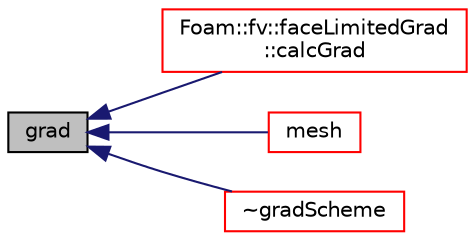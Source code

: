 digraph "grad"
{
  bgcolor="transparent";
  edge [fontname="Helvetica",fontsize="10",labelfontname="Helvetica",labelfontsize="10"];
  node [fontname="Helvetica",fontsize="10",shape=record];
  rankdir="LR";
  Node142 [label="grad",height=0.2,width=0.4,color="black", fillcolor="grey75", style="filled", fontcolor="black"];
  Node142 -> Node143 [dir="back",color="midnightblue",fontsize="10",style="solid",fontname="Helvetica"];
  Node143 [label="Foam::fv::faceLimitedGrad\l::calcGrad",height=0.2,width=0.4,color="red",URL="$a23389.html#a7dfce2567087a0024a7bc24421c8f9c7",tooltip="Return the gradient of the given field to the gradScheme::grad. "];
  Node142 -> Node146 [dir="back",color="midnightblue",fontsize="10",style="solid",fontname="Helvetica"];
  Node146 [label="mesh",height=0.2,width=0.4,color="red",URL="$a23361.html#a470f06cfb9b6ee887cd85d63de275607",tooltip="Return mesh reference. "];
  Node142 -> Node148 [dir="back",color="midnightblue",fontsize="10",style="solid",fontname="Helvetica"];
  Node148 [label="~gradScheme",height=0.2,width=0.4,color="red",URL="$a23361.html#a176eec5904b7e15d4e6cc9d05ac632a2",tooltip="Destructor. "];
}
